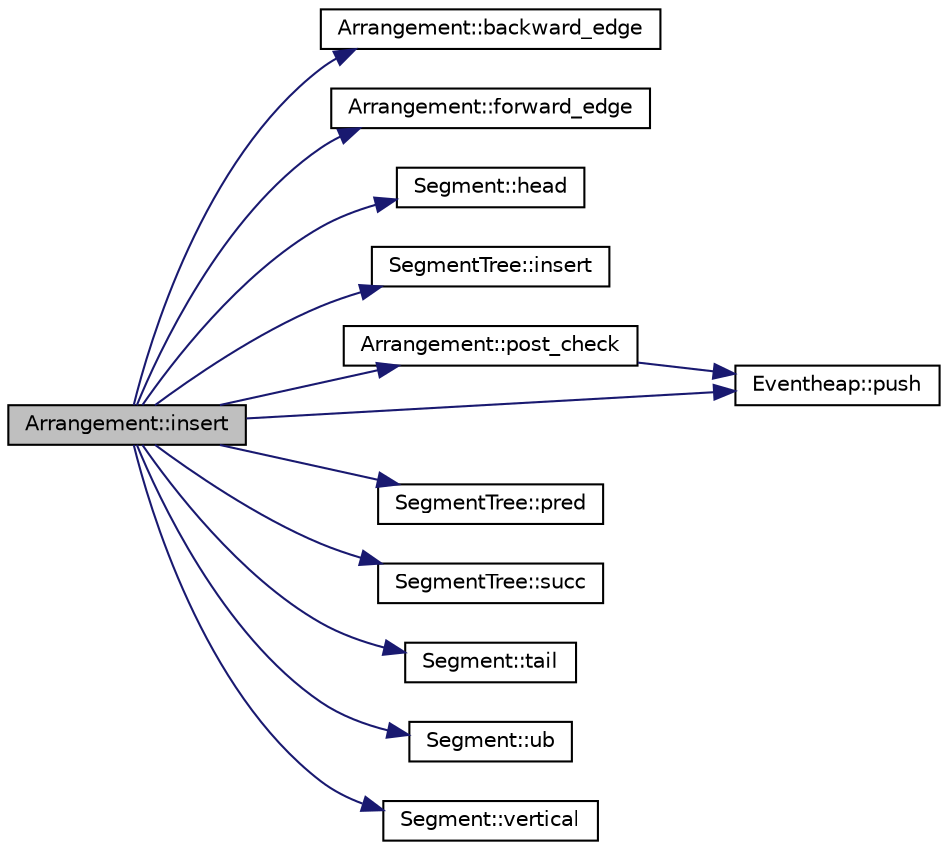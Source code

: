 digraph "Arrangement::insert"
{
 // LATEX_PDF_SIZE
  edge [fontname="Helvetica",fontsize="10",labelfontname="Helvetica",labelfontsize="10"];
  node [fontname="Helvetica",fontsize="10",shape=record];
  rankdir="LR";
  Node1 [label="Arrangement::insert",height=0.2,width=0.4,color="black", fillcolor="grey75", style="filled", fontcolor="black",tooltip=" "];
  Node1 -> Node2 [color="midnightblue",fontsize="10",style="solid",fontname="Helvetica"];
  Node2 [label="Arrangement::backward_edge",height=0.2,width=0.4,color="black", fillcolor="white", style="filled",URL="$d8/d46/class_arrangement.html#a46b9db4f0b8e58842c1c02da392afdeb",tooltip=" "];
  Node1 -> Node3 [color="midnightblue",fontsize="10",style="solid",fontname="Helvetica"];
  Node3 [label="Arrangement::forward_edge",height=0.2,width=0.4,color="black", fillcolor="white", style="filled",URL="$d8/d46/class_arrangement.html#a637e32337efff081b21d7df01e48fee6",tooltip=" "];
  Node1 -> Node4 [color="midnightblue",fontsize="10",style="solid",fontname="Helvetica"];
  Node4 [label="Segment::head",height=0.2,width=0.4,color="black", fillcolor="white", style="filled",URL="$dd/dd2/class_segment.html#a0e17bae2b8a9ce347fc0f39dbd485ab0",tooltip=" "];
  Node1 -> Node5 [color="midnightblue",fontsize="10",style="solid",fontname="Helvetica"];
  Node5 [label="SegmentTree::insert",height=0.2,width=0.4,color="black", fillcolor="white", style="filled",URL="$d6/da5/class_segment_tree.html#aeb3d5b336287bc695ae1c8b64505ad14",tooltip=" "];
  Node1 -> Node6 [color="midnightblue",fontsize="10",style="solid",fontname="Helvetica"];
  Node6 [label="Arrangement::post_check",height=0.2,width=0.4,color="black", fillcolor="white", style="filled",URL="$d8/d46/class_arrangement.html#a25d2a2a8e4372d4f3d91dda1d8381eab",tooltip=" "];
  Node6 -> Node7 [color="midnightblue",fontsize="10",style="solid",fontname="Helvetica"];
  Node7 [label="Eventheap::push",height=0.2,width=0.4,color="black", fillcolor="white", style="filled",URL="$d3/d46/class_eventheap.html#ae1dcfb260def65a6a94ee57b8a00dfc4",tooltip=" "];
  Node1 -> Node8 [color="midnightblue",fontsize="10",style="solid",fontname="Helvetica"];
  Node8 [label="SegmentTree::pred",height=0.2,width=0.4,color="black", fillcolor="white", style="filled",URL="$d6/da5/class_segment_tree.html#ab998344ac73e33cbf1bede607af9b4a4",tooltip=" "];
  Node1 -> Node7 [color="midnightblue",fontsize="10",style="solid",fontname="Helvetica"];
  Node1 -> Node9 [color="midnightblue",fontsize="10",style="solid",fontname="Helvetica"];
  Node9 [label="SegmentTree::succ",height=0.2,width=0.4,color="black", fillcolor="white", style="filled",URL="$d6/da5/class_segment_tree.html#ab51db77a349a937f1320cfbbd7954608",tooltip=" "];
  Node1 -> Node10 [color="midnightblue",fontsize="10",style="solid",fontname="Helvetica"];
  Node10 [label="Segment::tail",height=0.2,width=0.4,color="black", fillcolor="white", style="filled",URL="$dd/dd2/class_segment.html#ade98cc7f373aef9c1f6371b028c1ceed",tooltip=" "];
  Node1 -> Node11 [color="midnightblue",fontsize="10",style="solid",fontname="Helvetica"];
  Node11 [label="Segment::ub",height=0.2,width=0.4,color="black", fillcolor="white", style="filled",URL="$dd/dd2/class_segment.html#a4e9a06ff1ff8ed2084550147a96ecf4b",tooltip=" "];
  Node1 -> Node12 [color="midnightblue",fontsize="10",style="solid",fontname="Helvetica"];
  Node12 [label="Segment::vertical",height=0.2,width=0.4,color="black", fillcolor="white", style="filled",URL="$dd/dd2/class_segment.html#a0a797f22653998e4365948276c12db6c",tooltip=" "];
}
